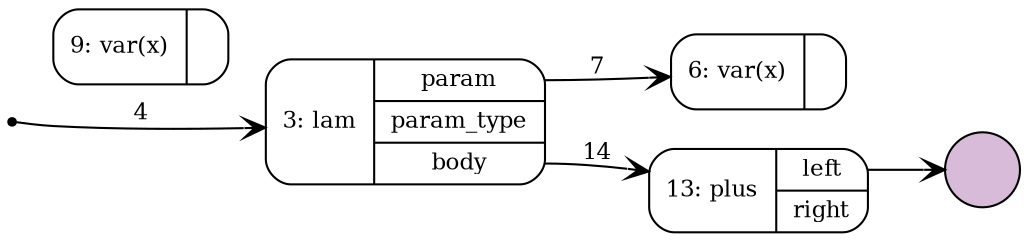 digraph G {
   node [shape=Mrecord,fontsize=11,ranksep=0];
   edge [arrowhead=vee,fontsize=11,weight=2];
   rankdir = LR;
   {rank=min; n0 [shape=point]};
   n0 [label="{0: root|{<root> root}}",style=filled,fillcolor=black,color=black];
n3 [label="{3: lam|{<param> param|<param_type> param_type|<body> body}}",style=filled,fillcolor=white,color=black];
n6 [label="{6: var(x)|{}}",style=filled,fillcolor=white,color=black];
n9 [label="{9: var(x)|{}}",style=filled,fillcolor=white,color=black];
n13 [label="{13: plus|{<left> left|<right> right}}",style=filled,fillcolor=white,color=black];
hole [label="",shape=circle,style=filled,fillcolor="#D7BBD9"];
n3:body -> n13 [color=black,label="14",edgeURL="#",edgetooltip="id: 14\nsource: 3\nindex: Lang.Index.Exp_lam_body\ntarget: 13",labeltooltip="id: 14\nsource: 3\nindex: Lang.Index.Exp_lam_body\ntarget: 13"];
n3:param -> n6 [color=black,label="7",edgeURL="#",edgetooltip="id: 7\nsource: 3\nindex: Lang.Index.Exp_lam_param\ntarget: 6",labeltooltip="id: 7\nsource: 3\nindex: Lang.Index.Exp_lam_param\ntarget: 6"];
n0:root -> n3 [color=black,label="4",edgeURL="#",edgetooltip="id: 4\nsource: 0\nindex: Lang.Index.Root_root_root\ntarget: 3",labeltooltip="id: 4\nsource: 0\nindex: Lang.Index.Root_root_root\ntarget: 3"];
n13:left -> hole}
